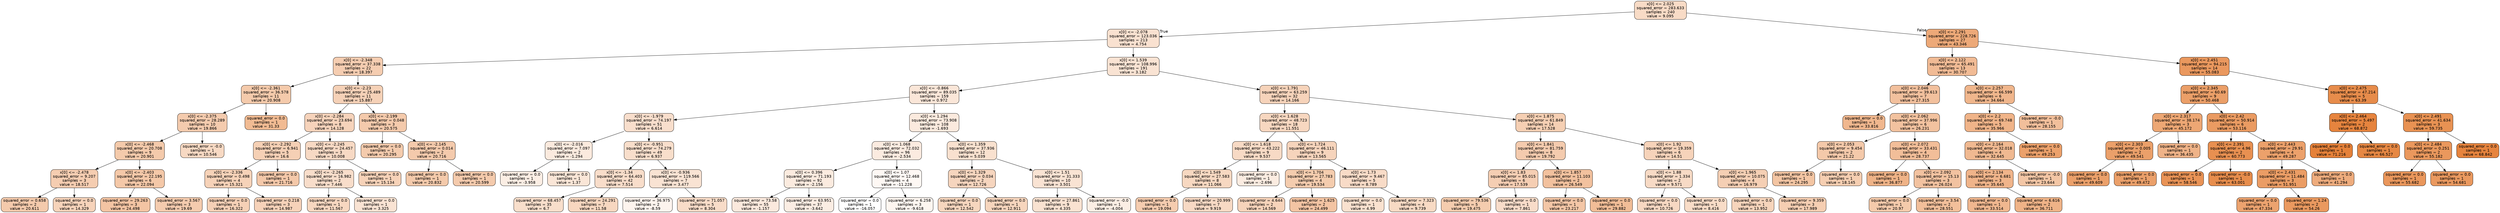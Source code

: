 digraph Tree {
node [shape=box, style="filled, rounded", color="black", fontname="helvetica"] ;
edge [fontname="helvetica"] ;
0 [label="x[0] <= 2.025\nsquared_error = 283.633\nsamples = 240\nvalue = 9.095", fillcolor="#f8dbc6"] ;
1 [label="x[0] <= -2.078\nsquared_error = 123.036\nsamples = 213\nvalue = 4.754", fillcolor="#f9e1d0"] ;
0 -> 1 [labeldistance=2.5, labelangle=45, headlabel="True"] ;
2 [label="x[0] <= -2.348\nsquared_error = 37.338\nsamples = 22\nvalue = 18.397", fillcolor="#f5cdb1"] ;
1 -> 2 ;
3 [label="x[0] <= -2.361\nsquared_error = 36.578\nsamples = 11\nvalue = 20.908", fillcolor="#f4caab"] ;
2 -> 3 ;
4 [label="x[0] <= -2.375\nsquared_error = 28.289\nsamples = 10\nvalue = 19.866", fillcolor="#f4cbae"] ;
3 -> 4 ;
5 [label="x[0] <= -2.468\nsquared_error = 20.708\nsamples = 9\nvalue = 20.901", fillcolor="#f4caab"] ;
4 -> 5 ;
6 [label="x[0] <= -2.478\nsquared_error = 9.207\nsamples = 3\nvalue = 18.517", fillcolor="#f5cdb1"] ;
5 -> 6 ;
7 [label="squared_error = 0.658\nsamples = 2\nvalue = 20.611", fillcolor="#f4caac"] ;
6 -> 7 ;
8 [label="squared_error = 0.0\nsamples = 1\nvalue = 14.329", fillcolor="#f6d3ba"] ;
6 -> 8 ;
9 [label="x[0] <= -2.403\nsquared_error = 22.195\nsamples = 6\nvalue = 22.094", fillcolor="#f4c8a8"] ;
5 -> 9 ;
10 [label="squared_error = 29.263\nsamples = 3\nvalue = 24.498", fillcolor="#f3c4a3"] ;
9 -> 10 ;
11 [label="squared_error = 3.567\nsamples = 3\nvalue = 19.69", fillcolor="#f4cbae"] ;
9 -> 11 ;
12 [label="squared_error = -0.0\nsamples = 1\nvalue = 10.546", fillcolor="#f7d9c3"] ;
4 -> 12 ;
13 [label="squared_error = 0.0\nsamples = 1\nvalue = 31.33", fillcolor="#f1bb93"] ;
3 -> 13 ;
14 [label="x[0] <= -2.23\nsquared_error = 25.489\nsamples = 11\nvalue = 15.887", fillcolor="#f5d1b7"] ;
2 -> 14 ;
15 [label="x[0] <= -2.284\nsquared_error = 23.694\nsamples = 8\nvalue = 14.128", fillcolor="#f6d3bb"] ;
14 -> 15 ;
16 [label="x[0] <= -2.292\nsquared_error = 6.941\nsamples = 5\nvalue = 16.6", fillcolor="#f5d0b5"] ;
15 -> 16 ;
17 [label="x[0] <= -2.336\nsquared_error = 0.498\nsamples = 4\nvalue = 15.321", fillcolor="#f6d2b8"] ;
16 -> 17 ;
18 [label="squared_error = 0.0\nsamples = 1\nvalue = 16.322", fillcolor="#f5d0b6"] ;
17 -> 18 ;
19 [label="squared_error = 0.218\nsamples = 3\nvalue = 14.987", fillcolor="#f6d2b9"] ;
17 -> 19 ;
20 [label="squared_error = 0.0\nsamples = 1\nvalue = 21.716", fillcolor="#f4c8a9"] ;
16 -> 20 ;
21 [label="x[0] <= -2.245\nsquared_error = 24.457\nsamples = 3\nvalue = 10.008", fillcolor="#f7d9c4"] ;
15 -> 21 ;
22 [label="x[0] <= -2.265\nsquared_error = 16.982\nsamples = 2\nvalue = 7.446", fillcolor="#f8ddca"] ;
21 -> 22 ;
23 [label="squared_error = 0.0\nsamples = 1\nvalue = 11.567", fillcolor="#f7d7c0"] ;
22 -> 23 ;
24 [label="squared_error = 0.0\nsamples = 1\nvalue = 3.325", fillcolor="#f9e3d3"] ;
22 -> 24 ;
25 [label="squared_error = 0.0\nsamples = 1\nvalue = 15.134", fillcolor="#f6d2b8"] ;
21 -> 25 ;
26 [label="x[0] <= -2.199\nsquared_error = 0.048\nsamples = 3\nvalue = 20.575", fillcolor="#f4caac"] ;
14 -> 26 ;
27 [label="squared_error = 0.0\nsamples = 1\nvalue = 20.295", fillcolor="#f4cbad"] ;
26 -> 27 ;
28 [label="x[0] <= -2.145\nsquared_error = 0.014\nsamples = 2\nvalue = 20.716", fillcolor="#f4caac"] ;
26 -> 28 ;
29 [label="squared_error = 0.0\nsamples = 1\nvalue = 20.832", fillcolor="#f4caab"] ;
28 -> 29 ;
30 [label="squared_error = 0.0\nsamples = 1\nvalue = 20.599", fillcolor="#f4caac"] ;
28 -> 30 ;
31 [label="x[0] <= 1.539\nsquared_error = 108.996\nsamples = 191\nvalue = 3.182", fillcolor="#f9e3d3"] ;
1 -> 31 ;
32 [label="x[0] <= -0.866\nsquared_error = 89.035\nsamples = 159\nvalue = 0.972", fillcolor="#fae6d8"] ;
31 -> 32 ;
33 [label="x[0] <= -1.979\nsquared_error = 74.197\nsamples = 51\nvalue = 6.614", fillcolor="#f8decc"] ;
32 -> 33 ;
34 [label="x[0] <= -2.016\nsquared_error = 7.097\nsamples = 2\nvalue = -1.294", fillcolor="#fbeade"] ;
33 -> 34 ;
35 [label="squared_error = 0.0\nsamples = 1\nvalue = -3.958", fillcolor="#fbeee4"] ;
34 -> 35 ;
36 [label="squared_error = 0.0\nsamples = 1\nvalue = 1.37", fillcolor="#fae6d7"] ;
34 -> 36 ;
37 [label="x[0] <= -0.951\nsquared_error = 74.279\nsamples = 49\nvalue = 6.937", fillcolor="#f8decb"] ;
33 -> 37 ;
38 [label="x[0] <= -1.34\nsquared_error = 64.403\nsamples = 42\nvalue = 7.514", fillcolor="#f8ddca"] ;
37 -> 38 ;
39 [label="squared_error = 68.457\nsamples = 35\nvalue = 6.7", fillcolor="#f8decb"] ;
38 -> 39 ;
40 [label="squared_error = 24.291\nsamples = 7\nvalue = 11.58", fillcolor="#f7d7c0"] ;
38 -> 40 ;
41 [label="x[0] <= -0.936\nsquared_error = 119.566\nsamples = 7\nvalue = 3.477", fillcolor="#f9e3d3"] ;
37 -> 41 ;
42 [label="squared_error = 36.975\nsamples = 2\nvalue = -8.59", fillcolor="#fdf4ee"] ;
41 -> 42 ;
43 [label="squared_error = 71.057\nsamples = 5\nvalue = 8.304", fillcolor="#f8dcc8"] ;
41 -> 43 ;
44 [label="x[0] <= 1.294\nsquared_error = 73.908\nsamples = 108\nvalue = -1.693", fillcolor="#fbeade"] ;
32 -> 44 ;
45 [label="x[0] <= 1.068\nsquared_error = 72.032\nsamples = 96\nvalue = -2.534", fillcolor="#fbebe0"] ;
44 -> 45 ;
46 [label="x[0] <= 0.396\nsquared_error = 71.193\nsamples = 92\nvalue = -2.156", fillcolor="#fbebdf"] ;
45 -> 46 ;
47 [label="squared_error = 73.58\nsamples = 55\nvalue = -1.157", fillcolor="#fbe9dd"] ;
46 -> 47 ;
48 [label="squared_error = 63.951\nsamples = 37\nvalue = -3.642", fillcolor="#fbede3"] ;
46 -> 48 ;
49 [label="x[0] <= 1.07\nsquared_error = 12.468\nsamples = 4\nvalue = -11.228", fillcolor="#fef8f4"] ;
45 -> 49 ;
50 [label="squared_error = 0.0\nsamples = 1\nvalue = -16.057", fillcolor="#ffffff"] ;
49 -> 50 ;
51 [label="squared_error = 6.258\nsamples = 3\nvalue = -9.618", fillcolor="#fdf6f0"] ;
49 -> 51 ;
52 [label="x[0] <= 1.359\nsquared_error = 37.936\nsamples = 12\nvalue = 5.039", fillcolor="#f9e1cf"] ;
44 -> 52 ;
53 [label="x[0] <= 1.329\nsquared_error = 0.034\nsamples = 2\nvalue = 12.726", fillcolor="#f6d5be"] ;
52 -> 53 ;
54 [label="squared_error = 0.0\nsamples = 1\nvalue = 12.542", fillcolor="#f6d6be"] ;
53 -> 54 ;
55 [label="squared_error = 0.0\nsamples = 1\nvalue = 12.911", fillcolor="#f6d5bd"] ;
53 -> 55 ;
56 [label="x[0] <= 1.51\nsquared_error = 31.333\nsamples = 10\nvalue = 3.501", fillcolor="#f9e3d3"] ;
52 -> 56 ;
57 [label="squared_error = 27.861\nsamples = 9\nvalue = 4.335", fillcolor="#f9e2d1"] ;
56 -> 57 ;
58 [label="squared_error = -0.0\nsamples = 1\nvalue = -4.004", fillcolor="#fbeee4"] ;
56 -> 58 ;
59 [label="x[0] <= 1.791\nsquared_error = 63.259\nsamples = 32\nvalue = 14.166", fillcolor="#f6d3ba"] ;
31 -> 59 ;
60 [label="x[0] <= 1.628\nsquared_error = 48.723\nsamples = 18\nvalue = 11.551", fillcolor="#f7d7c0"] ;
59 -> 60 ;
61 [label="x[0] <= 1.618\nsquared_error = 43.222\nsamples = 9\nvalue = 9.537", fillcolor="#f7dac5"] ;
60 -> 61 ;
62 [label="x[0] <= 1.549\nsquared_error = 27.583\nsamples = 8\nvalue = 11.066", fillcolor="#f7d8c1"] ;
61 -> 62 ;
63 [label="squared_error = 0.0\nsamples = 1\nvalue = 19.094", fillcolor="#f5ccaf"] ;
62 -> 63 ;
64 [label="squared_error = 20.999\nsamples = 7\nvalue = 9.919", fillcolor="#f7d9c4"] ;
62 -> 64 ;
65 [label="squared_error = 0.0\nsamples = 1\nvalue = -2.696", fillcolor="#fbece1"] ;
61 -> 65 ;
66 [label="x[0] <= 1.724\nsquared_error = 46.111\nsamples = 9\nvalue = 13.565", fillcolor="#f6d4bc"] ;
60 -> 66 ;
67 [label="x[0] <= 1.704\nsquared_error = 27.783\nsamples = 4\nvalue = 19.534", fillcolor="#f4ccae"] ;
66 -> 67 ;
68 [label="squared_error = 4.644\nsamples = 2\nvalue = 14.569", fillcolor="#f6d3ba"] ;
67 -> 68 ;
69 [label="squared_error = 1.625\nsamples = 2\nvalue = 24.499", fillcolor="#f3c4a3"] ;
67 -> 69 ;
70 [label="x[0] <= 1.73\nsquared_error = 9.467\nsamples = 5\nvalue = 8.789", fillcolor="#f8dbc7"] ;
66 -> 70 ;
71 [label="squared_error = 0.0\nsamples = 1\nvalue = 4.99", fillcolor="#f9e1cf"] ;
70 -> 71 ;
72 [label="squared_error = 7.323\nsamples = 4\nvalue = 9.739", fillcolor="#f7dac4"] ;
70 -> 72 ;
73 [label="x[0] <= 1.875\nsquared_error = 61.849\nsamples = 14\nvalue = 17.528", fillcolor="#f5cfb3"] ;
59 -> 73 ;
74 [label="x[0] <= 1.841\nsquared_error = 81.759\nsamples = 8\nvalue = 19.792", fillcolor="#f4cbae"] ;
73 -> 74 ;
75 [label="x[0] <= 1.83\nsquared_error = 85.015\nsamples = 6\nvalue = 17.539", fillcolor="#f5ceb3"] ;
74 -> 75 ;
76 [label="squared_error = 79.536\nsamples = 5\nvalue = 19.475", fillcolor="#f4ccae"] ;
75 -> 76 ;
77 [label="squared_error = 0.0\nsamples = 1\nvalue = 7.861", fillcolor="#f8dcc9"] ;
75 -> 77 ;
78 [label="x[0] <= 1.857\nsquared_error = 11.103\nsamples = 2\nvalue = 26.549", fillcolor="#f2c19e"] ;
74 -> 78 ;
79 [label="squared_error = 0.0\nsamples = 1\nvalue = 23.217", fillcolor="#f3c6a6"] ;
78 -> 79 ;
80 [label="squared_error = 0.0\nsamples = 1\nvalue = 29.882", fillcolor="#f1bd97"] ;
78 -> 80 ;
81 [label="x[0] <= 1.92\nsquared_error = 19.359\nsamples = 6\nvalue = 14.51", fillcolor="#f6d3ba"] ;
73 -> 81 ;
82 [label="x[0] <= 1.88\nsquared_error = 1.334\nsamples = 2\nvalue = 9.571", fillcolor="#f7dac5"] ;
81 -> 82 ;
83 [label="squared_error = 0.0\nsamples = 1\nvalue = 10.726", fillcolor="#f7d8c2"] ;
82 -> 83 ;
84 [label="squared_error = 0.0\nsamples = 1\nvalue = 8.416", fillcolor="#f8dcc7"] ;
82 -> 84 ;
85 [label="x[0] <= 1.965\nsquared_error = 10.075\nsamples = 4\nvalue = 16.979", fillcolor="#f5cfb4"] ;
81 -> 85 ;
86 [label="squared_error = 0.0\nsamples = 1\nvalue = 13.952", fillcolor="#f6d4bb"] ;
85 -> 86 ;
87 [label="squared_error = 9.359\nsamples = 3\nvalue = 17.989", fillcolor="#f5ceb2"] ;
85 -> 87 ;
88 [label="x[0] <= 2.291\nsquared_error = 228.726\nsamples = 27\nvalue = 43.346", fillcolor="#eda978"] ;
0 -> 88 [labeldistance=2.5, labelangle=-45, headlabel="False"] ;
89 [label="x[0] <= 2.122\nsquared_error = 65.491\nsamples = 13\nvalue = 30.707", fillcolor="#f1bb95"] ;
88 -> 89 ;
90 [label="x[0] <= 2.046\nsquared_error = 39.613\nsamples = 7\nvalue = 27.315", fillcolor="#f2c09d"] ;
89 -> 90 ;
91 [label="squared_error = 0.0\nsamples = 1\nvalue = 33.816", fillcolor="#f0b78e"] ;
90 -> 91 ;
92 [label="x[0] <= 2.062\nsquared_error = 37.996\nsamples = 6\nvalue = 26.231", fillcolor="#f2c29f"] ;
90 -> 92 ;
93 [label="x[0] <= 2.053\nsquared_error = 9.454\nsamples = 2\nvalue = 21.22", fillcolor="#f4c9aa"] ;
92 -> 93 ;
94 [label="squared_error = 0.0\nsamples = 1\nvalue = 24.295", fillcolor="#f3c5a3"] ;
93 -> 94 ;
95 [label="squared_error = 0.0\nsamples = 1\nvalue = 18.145", fillcolor="#f5ceb1"] ;
93 -> 95 ;
96 [label="x[0] <= 2.072\nsquared_error = 33.431\nsamples = 4\nvalue = 28.737", fillcolor="#f2be99"] ;
92 -> 96 ;
97 [label="squared_error = 0.0\nsamples = 1\nvalue = 36.877", fillcolor="#efb387"] ;
96 -> 97 ;
98 [label="x[0] <= 2.092\nsquared_error = 15.13\nsamples = 3\nvalue = 26.024", fillcolor="#f2c2a0"] ;
96 -> 98 ;
99 [label="squared_error = 0.0\nsamples = 1\nvalue = 20.97", fillcolor="#f4caab"] ;
98 -> 99 ;
100 [label="squared_error = 3.54\nsamples = 2\nvalue = 28.551", fillcolor="#f2bf9a"] ;
98 -> 100 ;
101 [label="x[0] <= 2.257\nsquared_error = 66.599\nsamples = 6\nvalue = 34.664", fillcolor="#f0b68c"] ;
89 -> 101 ;
102 [label="x[0] <= 2.2\nsquared_error = 69.748\nsamples = 5\nvalue = 35.966", fillcolor="#f0b489"] ;
101 -> 102 ;
103 [label="x[0] <= 2.164\nsquared_error = 32.018\nsamples = 4\nvalue = 32.645", fillcolor="#f0b991"] ;
102 -> 103 ;
104 [label="x[0] <= 2.134\nsquared_error = 6.681\nsamples = 3\nvalue = 35.645", fillcolor="#f0b48a"] ;
103 -> 104 ;
105 [label="squared_error = 0.0\nsamples = 1\nvalue = 33.514", fillcolor="#f0b78f"] ;
104 -> 105 ;
106 [label="squared_error = 6.616\nsamples = 2\nvalue = 36.711", fillcolor="#efb387"] ;
104 -> 106 ;
107 [label="squared_error = -0.0\nsamples = 1\nvalue = 23.644", fillcolor="#f3c6a5"] ;
103 -> 107 ;
108 [label="squared_error = 0.0\nsamples = 1\nvalue = 49.253", fillcolor="#eca16b"] ;
102 -> 108 ;
109 [label="squared_error = -0.0\nsamples = 1\nvalue = 28.155", fillcolor="#f2bf9b"] ;
101 -> 109 ;
110 [label="x[0] <= 2.451\nsquared_error = 94.215\nsamples = 14\nvalue = 55.083", fillcolor="#ea985e"] ;
88 -> 110 ;
111 [label="x[0] <= 2.345\nsquared_error = 60.69\nsamples = 9\nvalue = 50.468", fillcolor="#eb9f68"] ;
110 -> 111 ;
112 [label="x[0] <= 2.317\nsquared_error = 38.174\nsamples = 3\nvalue = 45.172", fillcolor="#eda774"] ;
111 -> 112 ;
113 [label="x[0] <= 2.303\nsquared_error = 0.005\nsamples = 2\nvalue = 49.541", fillcolor="#eba06a"] ;
112 -> 113 ;
114 [label="squared_error = 0.0\nsamples = 1\nvalue = 49.609", fillcolor="#eba06a"] ;
113 -> 114 ;
115 [label="squared_error = 0.0\nsamples = 1\nvalue = 49.472", fillcolor="#eba06a"] ;
113 -> 115 ;
116 [label="squared_error = 0.0\nsamples = 1\nvalue = 36.435", fillcolor="#efb388"] ;
112 -> 116 ;
117 [label="x[0] <= 2.42\nsquared_error = 50.914\nsamples = 6\nvalue = 53.116", fillcolor="#ea9b62"] ;
111 -> 117 ;
118 [label="x[0] <= 2.391\nsquared_error = 4.96\nsamples = 2\nvalue = 60.773", fillcolor="#e89051"] ;
117 -> 118 ;
119 [label="squared_error = 0.0\nsamples = 1\nvalue = 58.546", fillcolor="#e99356"] ;
118 -> 119 ;
120 [label="squared_error = -0.0\nsamples = 1\nvalue = 63.001", fillcolor="#e78d4c"] ;
118 -> 120 ;
121 [label="x[0] <= 2.443\nsquared_error = 29.91\nsamples = 4\nvalue = 49.287", fillcolor="#eca16b"] ;
117 -> 121 ;
122 [label="x[0] <= 2.431\nsquared_error = 11.484\nsamples = 3\nvalue = 51.951", fillcolor="#eb9d65"] ;
121 -> 122 ;
123 [label="squared_error = 0.0\nsamples = 1\nvalue = 47.334", fillcolor="#eca36f"] ;
122 -> 123 ;
124 [label="squared_error = 1.24\nsamples = 2\nvalue = 54.26", fillcolor="#ea995f"] ;
122 -> 124 ;
125 [label="squared_error = 0.0\nsamples = 1\nvalue = 41.294", fillcolor="#eeac7d"] ;
121 -> 125 ;
126 [label="x[0] <= 2.475\nsquared_error = 47.214\nsamples = 5\nvalue = 63.39", fillcolor="#e78c4b"] ;
110 -> 126 ;
127 [label="x[0] <= 2.464\nsquared_error = 5.497\nsamples = 2\nvalue = 68.872", fillcolor="#e6843e"] ;
126 -> 127 ;
128 [label="squared_error = 0.0\nsamples = 1\nvalue = 71.216", fillcolor="#e58139"] ;
127 -> 128 ;
129 [label="squared_error = 0.0\nsamples = 1\nvalue = 66.527", fillcolor="#e68844"] ;
127 -> 129 ;
130 [label="x[0] <= 2.491\nsquared_error = 41.634\nsamples = 3\nvalue = 59.735", fillcolor="#e89253"] ;
126 -> 130 ;
131 [label="x[0] <= 2.484\nsquared_error = 0.251\nsamples = 2\nvalue = 55.182", fillcolor="#ea985d"] ;
130 -> 131 ;
132 [label="squared_error = 0.0\nsamples = 1\nvalue = 55.682", fillcolor="#ea975c"] ;
131 -> 132 ;
133 [label="squared_error = 0.0\nsamples = 1\nvalue = 54.681", fillcolor="#ea995f"] ;
131 -> 133 ;
134 [label="squared_error = 0.0\nsamples = 1\nvalue = 68.842", fillcolor="#e6843e"] ;
130 -> 134 ;
}